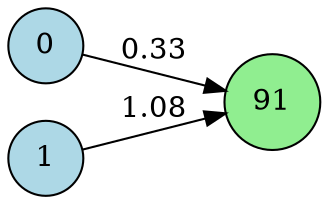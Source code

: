 digraph neat {
  rankdir=LR;
  node [shape=circle];
  node0 [label="0", style=filled, fillcolor=lightblue];
  node1 [label="1", style=filled, fillcolor=lightblue];
  node91 [label="91", style=filled, fillcolor=lightgreen];
  node0 -> node91 [label="0.33"];
  node1 -> node91 [label="1.08"];
}
